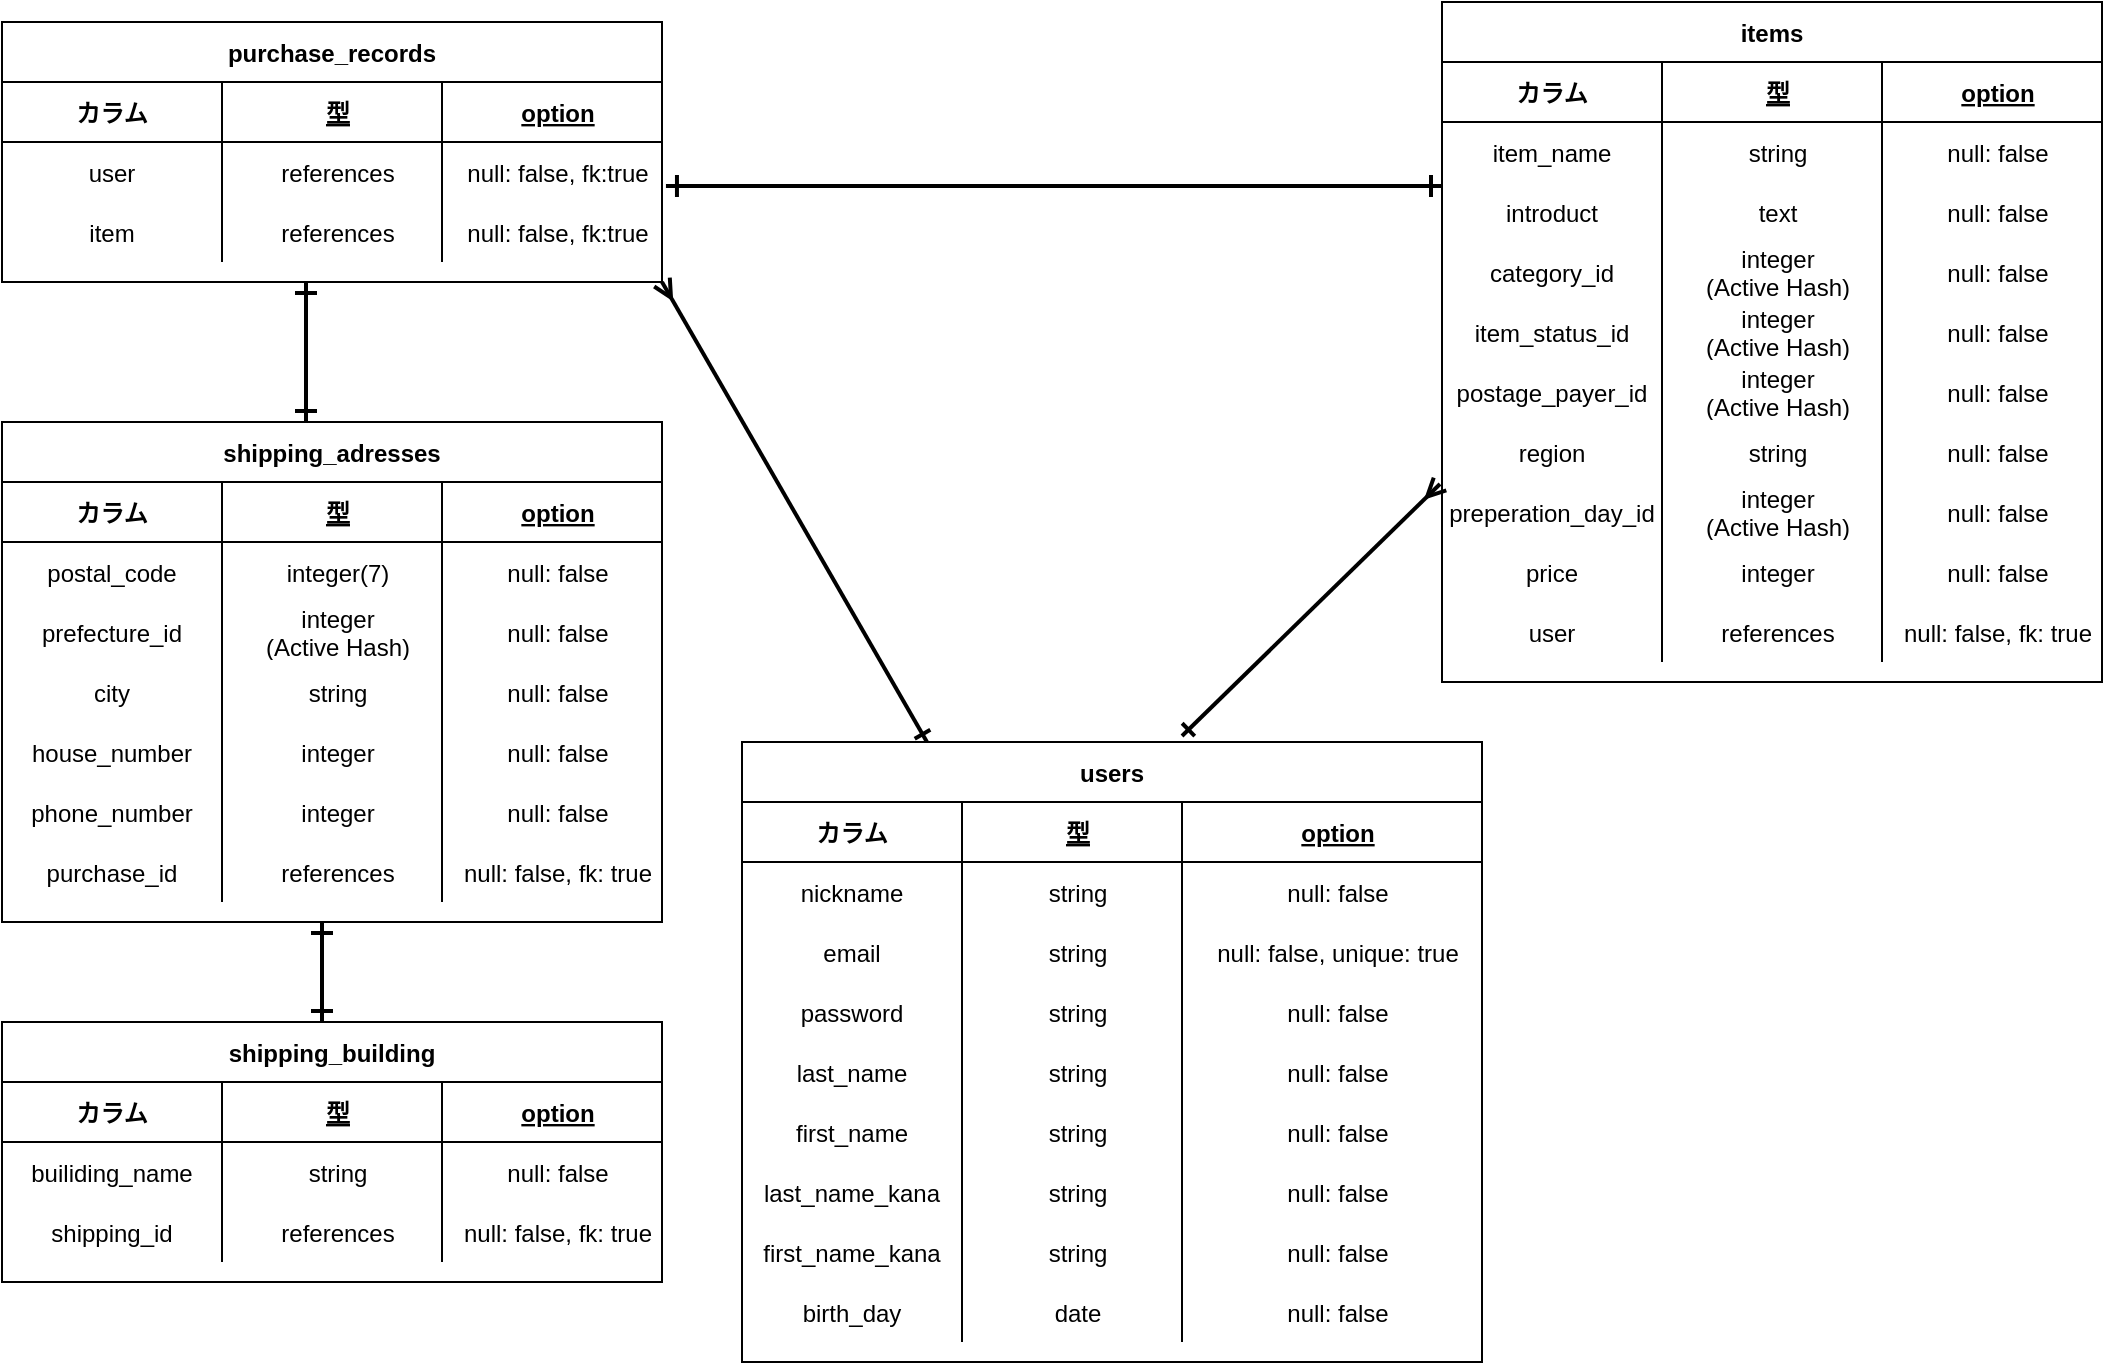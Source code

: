 <mxfile version="13.10.0" type="embed">
    <diagram id="qewc-swAJMANq8zrz1hs" name="ページ1">
        <mxGraphModel dx="733" dy="777" grid="1" gridSize="10" guides="0" tooltips="1" connect="1" arrows="1" fold="1" page="1" pageScale="1" pageWidth="1100" pageHeight="850" math="0" shadow="0">
            <root>
                <mxCell id="0"/>
                <mxCell id="1" parent="0"/>
                <mxCell id="kOQKSS9SDTLxmUSwW_S4-80" value="users" style="shape=table;startSize=30;container=1;collapsible=1;childLayout=tableLayout;fixedRows=1;rowLines=0;fontStyle=1;align=center;resizeLast=1;" parent="1" vertex="1">
                    <mxGeometry x="380" y="440" width="370" height="310" as="geometry"/>
                </mxCell>
                <mxCell id="kOQKSS9SDTLxmUSwW_S4-81" value="" style="shape=partialRectangle;collapsible=0;dropTarget=0;pointerEvents=0;fillColor=none;top=0;left=0;bottom=1;right=0;points=[[0,0.5],[1,0.5]];portConstraint=eastwest;" parent="kOQKSS9SDTLxmUSwW_S4-80" vertex="1">
                    <mxGeometry y="30" width="370" height="30" as="geometry"/>
                </mxCell>
                <mxCell id="kOQKSS9SDTLxmUSwW_S4-82" value="カラム" style="shape=partialRectangle;connectable=0;fillColor=none;top=0;left=0;bottom=0;right=0;fontStyle=1;overflow=hidden;" parent="kOQKSS9SDTLxmUSwW_S4-81" vertex="1">
                    <mxGeometry width="110" height="30" as="geometry"/>
                </mxCell>
                <mxCell id="kOQKSS9SDTLxmUSwW_S4-83" value="型" style="shape=partialRectangle;connectable=0;fillColor=none;top=0;left=0;bottom=0;right=0;align=center;spacingLeft=6;fontStyle=5;overflow=hidden;" parent="kOQKSS9SDTLxmUSwW_S4-81" vertex="1">
                    <mxGeometry x="110" width="110" height="30" as="geometry"/>
                </mxCell>
                <mxCell id="kOQKSS9SDTLxmUSwW_S4-133" value="option" style="shape=partialRectangle;connectable=0;fillColor=none;top=0;left=0;bottom=0;right=0;align=center;spacingLeft=6;fontStyle=5;overflow=hidden;" parent="kOQKSS9SDTLxmUSwW_S4-81" vertex="1">
                    <mxGeometry x="220" width="150" height="30" as="geometry"/>
                </mxCell>
                <mxCell id="kOQKSS9SDTLxmUSwW_S4-84" value="" style="shape=partialRectangle;collapsible=0;dropTarget=0;pointerEvents=0;fillColor=none;top=0;left=0;bottom=0;right=0;points=[[0,0.5],[1,0.5]];portConstraint=eastwest;" parent="kOQKSS9SDTLxmUSwW_S4-80" vertex="1">
                    <mxGeometry y="60" width="370" height="30" as="geometry"/>
                </mxCell>
                <mxCell id="kOQKSS9SDTLxmUSwW_S4-85" value="nickname" style="shape=partialRectangle;connectable=0;fillColor=none;top=0;left=0;bottom=0;right=0;editable=1;overflow=hidden;" parent="kOQKSS9SDTLxmUSwW_S4-84" vertex="1">
                    <mxGeometry width="110" height="30" as="geometry"/>
                </mxCell>
                <mxCell id="kOQKSS9SDTLxmUSwW_S4-86" value="string" style="shape=partialRectangle;connectable=0;fillColor=none;top=0;left=0;bottom=0;right=0;align=center;spacingLeft=6;overflow=hidden;" parent="kOQKSS9SDTLxmUSwW_S4-84" vertex="1">
                    <mxGeometry x="110" width="110" height="30" as="geometry"/>
                </mxCell>
                <mxCell id="kOQKSS9SDTLxmUSwW_S4-134" value="null: false" style="shape=partialRectangle;connectable=0;fillColor=none;top=0;left=0;bottom=0;right=0;align=center;spacingLeft=6;overflow=hidden;" parent="kOQKSS9SDTLxmUSwW_S4-84" vertex="1">
                    <mxGeometry x="220" width="150" height="30" as="geometry"/>
                </mxCell>
                <mxCell id="kOQKSS9SDTLxmUSwW_S4-87" value="" style="shape=partialRectangle;collapsible=0;dropTarget=0;pointerEvents=0;fillColor=none;top=0;left=0;bottom=0;right=0;points=[[0,0.5],[1,0.5]];portConstraint=eastwest;" parent="kOQKSS9SDTLxmUSwW_S4-80" vertex="1">
                    <mxGeometry y="90" width="370" height="30" as="geometry"/>
                </mxCell>
                <mxCell id="kOQKSS9SDTLxmUSwW_S4-88" value="email" style="shape=partialRectangle;connectable=0;fillColor=none;top=0;left=0;bottom=0;right=0;editable=1;overflow=hidden;" parent="kOQKSS9SDTLxmUSwW_S4-87" vertex="1">
                    <mxGeometry width="110" height="30" as="geometry"/>
                </mxCell>
                <mxCell id="kOQKSS9SDTLxmUSwW_S4-89" value="string" style="shape=partialRectangle;connectable=0;fillColor=none;top=0;left=0;bottom=0;right=0;align=center;spacingLeft=6;overflow=hidden;" parent="kOQKSS9SDTLxmUSwW_S4-87" vertex="1">
                    <mxGeometry x="110" width="110" height="30" as="geometry"/>
                </mxCell>
                <mxCell id="kOQKSS9SDTLxmUSwW_S4-135" value="null: false, unique: true" style="shape=partialRectangle;connectable=0;fillColor=none;top=0;left=0;bottom=0;right=0;align=center;spacingLeft=6;overflow=hidden;" parent="kOQKSS9SDTLxmUSwW_S4-87" vertex="1">
                    <mxGeometry x="220" width="150" height="30" as="geometry"/>
                </mxCell>
                <mxCell id="kOQKSS9SDTLxmUSwW_S4-90" value="" style="shape=partialRectangle;collapsible=0;dropTarget=0;pointerEvents=0;fillColor=none;top=0;left=0;bottom=0;right=0;points=[[0,0.5],[1,0.5]];portConstraint=eastwest;" parent="kOQKSS9SDTLxmUSwW_S4-80" vertex="1">
                    <mxGeometry y="120" width="370" height="30" as="geometry"/>
                </mxCell>
                <mxCell id="kOQKSS9SDTLxmUSwW_S4-91" value="password" style="shape=partialRectangle;connectable=0;fillColor=none;top=0;left=0;bottom=0;right=0;editable=1;overflow=hidden;" parent="kOQKSS9SDTLxmUSwW_S4-90" vertex="1">
                    <mxGeometry width="110" height="30" as="geometry"/>
                </mxCell>
                <mxCell id="kOQKSS9SDTLxmUSwW_S4-92" value="string" style="shape=partialRectangle;connectable=0;fillColor=none;top=0;left=0;bottom=0;right=0;align=center;spacingLeft=6;overflow=hidden;" parent="kOQKSS9SDTLxmUSwW_S4-90" vertex="1">
                    <mxGeometry x="110" width="110" height="30" as="geometry"/>
                </mxCell>
                <mxCell id="kOQKSS9SDTLxmUSwW_S4-136" value="null: false" style="shape=partialRectangle;connectable=0;fillColor=none;top=0;left=0;bottom=0;right=0;align=center;spacingLeft=6;overflow=hidden;" parent="kOQKSS9SDTLxmUSwW_S4-90" vertex="1">
                    <mxGeometry x="220" width="150" height="30" as="geometry"/>
                </mxCell>
                <mxCell id="kOQKSS9SDTLxmUSwW_S4-93" value="" style="shape=partialRectangle;collapsible=0;dropTarget=0;pointerEvents=0;fillColor=none;top=0;left=0;bottom=0;right=0;points=[[0,0.5],[1,0.5]];portConstraint=eastwest;" parent="kOQKSS9SDTLxmUSwW_S4-80" vertex="1">
                    <mxGeometry y="150" width="370" height="30" as="geometry"/>
                </mxCell>
                <mxCell id="kOQKSS9SDTLxmUSwW_S4-94" value="last_name" style="shape=partialRectangle;connectable=0;fillColor=none;top=0;left=0;bottom=0;right=0;editable=1;overflow=hidden;" parent="kOQKSS9SDTLxmUSwW_S4-93" vertex="1">
                    <mxGeometry width="110" height="30" as="geometry"/>
                </mxCell>
                <mxCell id="kOQKSS9SDTLxmUSwW_S4-95" value="string" style="shape=partialRectangle;connectable=0;fillColor=none;top=0;left=0;bottom=0;right=0;align=center;spacingLeft=6;overflow=hidden;" parent="kOQKSS9SDTLxmUSwW_S4-93" vertex="1">
                    <mxGeometry x="110" width="110" height="30" as="geometry"/>
                </mxCell>
                <mxCell id="kOQKSS9SDTLxmUSwW_S4-137" value="null: false" style="shape=partialRectangle;connectable=0;fillColor=none;top=0;left=0;bottom=0;right=0;align=center;spacingLeft=6;overflow=hidden;" parent="kOQKSS9SDTLxmUSwW_S4-93" vertex="1">
                    <mxGeometry x="220" width="150" height="30" as="geometry"/>
                </mxCell>
                <mxCell id="kOQKSS9SDTLxmUSwW_S4-96" value="" style="shape=partialRectangle;collapsible=0;dropTarget=0;pointerEvents=0;fillColor=none;top=0;left=0;bottom=0;right=0;points=[[0,0.5],[1,0.5]];portConstraint=eastwest;" parent="kOQKSS9SDTLxmUSwW_S4-80" vertex="1">
                    <mxGeometry y="180" width="370" height="30" as="geometry"/>
                </mxCell>
                <mxCell id="kOQKSS9SDTLxmUSwW_S4-97" value="first_name" style="shape=partialRectangle;connectable=0;fillColor=none;top=0;left=0;bottom=0;right=0;editable=1;overflow=hidden;" parent="kOQKSS9SDTLxmUSwW_S4-96" vertex="1">
                    <mxGeometry width="110" height="30" as="geometry"/>
                </mxCell>
                <mxCell id="kOQKSS9SDTLxmUSwW_S4-98" value="string" style="shape=partialRectangle;connectable=0;fillColor=none;top=0;left=0;bottom=0;right=0;align=center;spacingLeft=6;overflow=hidden;" parent="kOQKSS9SDTLxmUSwW_S4-96" vertex="1">
                    <mxGeometry x="110" width="110" height="30" as="geometry"/>
                </mxCell>
                <mxCell id="kOQKSS9SDTLxmUSwW_S4-138" value="null: false" style="shape=partialRectangle;connectable=0;fillColor=none;top=0;left=0;bottom=0;right=0;align=center;spacingLeft=6;overflow=hidden;" parent="kOQKSS9SDTLxmUSwW_S4-96" vertex="1">
                    <mxGeometry x="220" width="150" height="30" as="geometry"/>
                </mxCell>
                <mxCell id="kOQKSS9SDTLxmUSwW_S4-99" value="" style="shape=partialRectangle;collapsible=0;dropTarget=0;pointerEvents=0;fillColor=none;top=0;left=0;bottom=0;right=0;points=[[0,0.5],[1,0.5]];portConstraint=eastwest;" parent="kOQKSS9SDTLxmUSwW_S4-80" vertex="1">
                    <mxGeometry y="210" width="370" height="30" as="geometry"/>
                </mxCell>
                <mxCell id="kOQKSS9SDTLxmUSwW_S4-100" value="last_name_kana" style="shape=partialRectangle;connectable=0;fillColor=none;top=0;left=0;bottom=0;right=0;editable=1;overflow=hidden;" parent="kOQKSS9SDTLxmUSwW_S4-99" vertex="1">
                    <mxGeometry width="110" height="30" as="geometry"/>
                </mxCell>
                <mxCell id="kOQKSS9SDTLxmUSwW_S4-101" value="string" style="shape=partialRectangle;connectable=0;fillColor=none;top=0;left=0;bottom=0;right=0;align=center;spacingLeft=6;overflow=hidden;" parent="kOQKSS9SDTLxmUSwW_S4-99" vertex="1">
                    <mxGeometry x="110" width="110" height="30" as="geometry"/>
                </mxCell>
                <mxCell id="kOQKSS9SDTLxmUSwW_S4-139" value="null: false" style="shape=partialRectangle;connectable=0;fillColor=none;top=0;left=0;bottom=0;right=0;align=center;spacingLeft=6;overflow=hidden;" parent="kOQKSS9SDTLxmUSwW_S4-99" vertex="1">
                    <mxGeometry x="220" width="150" height="30" as="geometry"/>
                </mxCell>
                <mxCell id="14" value="" style="shape=partialRectangle;collapsible=0;dropTarget=0;pointerEvents=0;fillColor=none;top=0;left=0;bottom=0;right=0;points=[[0,0.5],[1,0.5]];portConstraint=eastwest;" vertex="1" parent="kOQKSS9SDTLxmUSwW_S4-80">
                    <mxGeometry y="240" width="370" height="30" as="geometry"/>
                </mxCell>
                <mxCell id="15" value="first_name_kana" style="shape=partialRectangle;connectable=0;fillColor=none;top=0;left=0;bottom=0;right=0;editable=1;overflow=hidden;" vertex="1" parent="14">
                    <mxGeometry width="110" height="30" as="geometry"/>
                </mxCell>
                <mxCell id="16" value="string" style="shape=partialRectangle;connectable=0;fillColor=none;top=0;left=0;bottom=0;right=0;align=center;spacingLeft=6;overflow=hidden;" vertex="1" parent="14">
                    <mxGeometry x="110" width="110" height="30" as="geometry"/>
                </mxCell>
                <mxCell id="17" value="null: false" style="shape=partialRectangle;connectable=0;fillColor=none;top=0;left=0;bottom=0;right=0;align=center;spacingLeft=6;overflow=hidden;" vertex="1" parent="14">
                    <mxGeometry x="220" width="150" height="30" as="geometry"/>
                </mxCell>
                <mxCell id="18" value="" style="shape=partialRectangle;collapsible=0;dropTarget=0;pointerEvents=0;fillColor=none;top=0;left=0;bottom=0;right=0;points=[[0,0.5],[1,0.5]];portConstraint=eastwest;" vertex="1" parent="kOQKSS9SDTLxmUSwW_S4-80">
                    <mxGeometry y="270" width="370" height="30" as="geometry"/>
                </mxCell>
                <mxCell id="19" value="birth_day" style="shape=partialRectangle;connectable=0;fillColor=none;top=0;left=0;bottom=0;right=0;editable=1;overflow=hidden;" vertex="1" parent="18">
                    <mxGeometry width="110" height="30" as="geometry"/>
                </mxCell>
                <mxCell id="20" value="date" style="shape=partialRectangle;connectable=0;fillColor=none;top=0;left=0;bottom=0;right=0;align=center;spacingLeft=6;overflow=hidden;" vertex="1" parent="18">
                    <mxGeometry x="110" width="110" height="30" as="geometry"/>
                </mxCell>
                <mxCell id="21" value="null: false" style="shape=partialRectangle;connectable=0;fillColor=none;top=0;left=0;bottom=0;right=0;align=center;spacingLeft=6;overflow=hidden;" vertex="1" parent="18">
                    <mxGeometry x="220" width="150" height="30" as="geometry"/>
                </mxCell>
                <mxCell id="kOQKSS9SDTLxmUSwW_S4-153" value="items" style="shape=table;startSize=30;container=1;collapsible=1;childLayout=tableLayout;fixedRows=1;rowLines=0;fontStyle=1;align=center;resizeLast=1;" parent="1" vertex="1">
                    <mxGeometry x="730" y="70" width="330" height="340" as="geometry"/>
                </mxCell>
                <mxCell id="kOQKSS9SDTLxmUSwW_S4-154" value="" style="shape=partialRectangle;collapsible=0;dropTarget=0;pointerEvents=0;fillColor=none;top=0;left=0;bottom=1;right=0;points=[[0,0.5],[1,0.5]];portConstraint=eastwest;" parent="kOQKSS9SDTLxmUSwW_S4-153" vertex="1">
                    <mxGeometry y="30" width="330" height="30" as="geometry"/>
                </mxCell>
                <mxCell id="kOQKSS9SDTLxmUSwW_S4-155" value="カラム" style="shape=partialRectangle;connectable=0;fillColor=none;top=0;left=0;bottom=0;right=0;fontStyle=1;overflow=hidden;" parent="kOQKSS9SDTLxmUSwW_S4-154" vertex="1">
                    <mxGeometry width="110" height="30" as="geometry"/>
                </mxCell>
                <mxCell id="kOQKSS9SDTLxmUSwW_S4-156" value="型" style="shape=partialRectangle;connectable=0;fillColor=none;top=0;left=0;bottom=0;right=0;align=center;spacingLeft=6;fontStyle=5;overflow=hidden;" parent="kOQKSS9SDTLxmUSwW_S4-154" vertex="1">
                    <mxGeometry x="110" width="110" height="30" as="geometry"/>
                </mxCell>
                <mxCell id="kOQKSS9SDTLxmUSwW_S4-157" value="option" style="shape=partialRectangle;connectable=0;fillColor=none;top=0;left=0;bottom=0;right=0;align=center;spacingLeft=6;fontStyle=5;overflow=hidden;" parent="kOQKSS9SDTLxmUSwW_S4-154" vertex="1">
                    <mxGeometry x="220" width="110" height="30" as="geometry"/>
                </mxCell>
                <mxCell id="kOQKSS9SDTLxmUSwW_S4-158" value="" style="shape=partialRectangle;collapsible=0;dropTarget=0;pointerEvents=0;fillColor=none;top=0;left=0;bottom=0;right=0;points=[[0,0.5],[1,0.5]];portConstraint=eastwest;" parent="kOQKSS9SDTLxmUSwW_S4-153" vertex="1">
                    <mxGeometry y="60" width="330" height="30" as="geometry"/>
                </mxCell>
                <mxCell id="kOQKSS9SDTLxmUSwW_S4-159" value="item_name" style="shape=partialRectangle;connectable=0;fillColor=none;top=0;left=0;bottom=0;right=0;editable=1;overflow=hidden;" parent="kOQKSS9SDTLxmUSwW_S4-158" vertex="1">
                    <mxGeometry width="110" height="30" as="geometry"/>
                </mxCell>
                <mxCell id="kOQKSS9SDTLxmUSwW_S4-160" value="string" style="shape=partialRectangle;connectable=0;fillColor=none;top=0;left=0;bottom=0;right=0;align=center;spacingLeft=6;overflow=hidden;" parent="kOQKSS9SDTLxmUSwW_S4-158" vertex="1">
                    <mxGeometry x="110" width="110" height="30" as="geometry"/>
                </mxCell>
                <mxCell id="kOQKSS9SDTLxmUSwW_S4-161" value="null: false" style="shape=partialRectangle;connectable=0;fillColor=none;top=0;left=0;bottom=0;right=0;align=center;spacingLeft=6;overflow=hidden;" parent="kOQKSS9SDTLxmUSwW_S4-158" vertex="1">
                    <mxGeometry x="220" width="110" height="30" as="geometry"/>
                </mxCell>
                <mxCell id="kOQKSS9SDTLxmUSwW_S4-162" value="" style="shape=partialRectangle;collapsible=0;dropTarget=0;pointerEvents=0;fillColor=none;top=0;left=0;bottom=0;right=0;points=[[0,0.5],[1,0.5]];portConstraint=eastwest;" parent="kOQKSS9SDTLxmUSwW_S4-153" vertex="1">
                    <mxGeometry y="90" width="330" height="30" as="geometry"/>
                </mxCell>
                <mxCell id="kOQKSS9SDTLxmUSwW_S4-163" value="introduct" style="shape=partialRectangle;connectable=0;fillColor=none;top=0;left=0;bottom=0;right=0;editable=1;overflow=hidden;" parent="kOQKSS9SDTLxmUSwW_S4-162" vertex="1">
                    <mxGeometry width="110" height="30" as="geometry"/>
                </mxCell>
                <mxCell id="kOQKSS9SDTLxmUSwW_S4-164" value="text" style="shape=partialRectangle;connectable=0;fillColor=none;top=0;left=0;bottom=0;right=0;align=center;spacingLeft=6;overflow=hidden;" parent="kOQKSS9SDTLxmUSwW_S4-162" vertex="1">
                    <mxGeometry x="110" width="110" height="30" as="geometry"/>
                </mxCell>
                <mxCell id="kOQKSS9SDTLxmUSwW_S4-165" value="null: false" style="shape=partialRectangle;connectable=0;fillColor=none;top=0;left=0;bottom=0;right=0;align=center;spacingLeft=6;overflow=hidden;" parent="kOQKSS9SDTLxmUSwW_S4-162" vertex="1">
                    <mxGeometry x="220" width="110" height="30" as="geometry"/>
                </mxCell>
                <mxCell id="kOQKSS9SDTLxmUSwW_S4-166" value="" style="shape=partialRectangle;collapsible=0;dropTarget=0;pointerEvents=0;fillColor=none;top=0;left=0;bottom=0;right=0;points=[[0,0.5],[1,0.5]];portConstraint=eastwest;" parent="kOQKSS9SDTLxmUSwW_S4-153" vertex="1">
                    <mxGeometry y="120" width="330" height="30" as="geometry"/>
                </mxCell>
                <mxCell id="kOQKSS9SDTLxmUSwW_S4-167" value="category_id" style="shape=partialRectangle;connectable=0;fillColor=none;top=0;left=0;bottom=0;right=0;editable=1;overflow=hidden;" parent="kOQKSS9SDTLxmUSwW_S4-166" vertex="1">
                    <mxGeometry width="110" height="30" as="geometry"/>
                </mxCell>
                <mxCell id="kOQKSS9SDTLxmUSwW_S4-168" value="integer&#10;(Active Hash)" style="shape=partialRectangle;connectable=0;fillColor=none;top=0;left=0;bottom=0;right=0;align=center;spacingLeft=6;overflow=hidden;" parent="kOQKSS9SDTLxmUSwW_S4-166" vertex="1">
                    <mxGeometry x="110" width="110" height="30" as="geometry"/>
                </mxCell>
                <mxCell id="kOQKSS9SDTLxmUSwW_S4-169" value="null: false" style="shape=partialRectangle;connectable=0;fillColor=none;top=0;left=0;bottom=0;right=0;align=center;spacingLeft=6;overflow=hidden;" parent="kOQKSS9SDTLxmUSwW_S4-166" vertex="1">
                    <mxGeometry x="220" width="110" height="30" as="geometry"/>
                </mxCell>
                <mxCell id="kOQKSS9SDTLxmUSwW_S4-170" value="" style="shape=partialRectangle;collapsible=0;dropTarget=0;pointerEvents=0;fillColor=none;top=0;left=0;bottom=0;right=0;points=[[0,0.5],[1,0.5]];portConstraint=eastwest;" parent="kOQKSS9SDTLxmUSwW_S4-153" vertex="1">
                    <mxGeometry y="150" width="330" height="30" as="geometry"/>
                </mxCell>
                <mxCell id="kOQKSS9SDTLxmUSwW_S4-171" value="item_status_id" style="shape=partialRectangle;connectable=0;fillColor=none;top=0;left=0;bottom=0;right=0;editable=1;overflow=hidden;" parent="kOQKSS9SDTLxmUSwW_S4-170" vertex="1">
                    <mxGeometry width="110" height="30" as="geometry"/>
                </mxCell>
                <mxCell id="kOQKSS9SDTLxmUSwW_S4-172" value="integer&#10;(Active Hash)" style="shape=partialRectangle;connectable=0;fillColor=none;top=0;left=0;bottom=0;right=0;align=center;spacingLeft=6;overflow=hidden;" parent="kOQKSS9SDTLxmUSwW_S4-170" vertex="1">
                    <mxGeometry x="110" width="110" height="30" as="geometry"/>
                </mxCell>
                <mxCell id="kOQKSS9SDTLxmUSwW_S4-173" value="null: false" style="shape=partialRectangle;connectable=0;fillColor=none;top=0;left=0;bottom=0;right=0;align=center;spacingLeft=6;overflow=hidden;" parent="kOQKSS9SDTLxmUSwW_S4-170" vertex="1">
                    <mxGeometry x="220" width="110" height="30" as="geometry"/>
                </mxCell>
                <mxCell id="kOQKSS9SDTLxmUSwW_S4-174" value="" style="shape=partialRectangle;collapsible=0;dropTarget=0;pointerEvents=0;fillColor=none;top=0;left=0;bottom=0;right=0;points=[[0,0.5],[1,0.5]];portConstraint=eastwest;" parent="kOQKSS9SDTLxmUSwW_S4-153" vertex="1">
                    <mxGeometry y="180" width="330" height="30" as="geometry"/>
                </mxCell>
                <mxCell id="kOQKSS9SDTLxmUSwW_S4-175" value="postage_payer_id" style="shape=partialRectangle;connectable=0;fillColor=none;top=0;left=0;bottom=0;right=0;editable=1;overflow=hidden;" parent="kOQKSS9SDTLxmUSwW_S4-174" vertex="1">
                    <mxGeometry width="110" height="30" as="geometry"/>
                </mxCell>
                <mxCell id="kOQKSS9SDTLxmUSwW_S4-176" value="integer&#10;(Active Hash)" style="shape=partialRectangle;connectable=0;fillColor=none;top=0;left=0;bottom=0;right=0;align=center;spacingLeft=6;overflow=hidden;" parent="kOQKSS9SDTLxmUSwW_S4-174" vertex="1">
                    <mxGeometry x="110" width="110" height="30" as="geometry"/>
                </mxCell>
                <mxCell id="kOQKSS9SDTLxmUSwW_S4-177" value="null: false" style="shape=partialRectangle;connectable=0;fillColor=none;top=0;left=0;bottom=0;right=0;align=center;spacingLeft=6;overflow=hidden;" parent="kOQKSS9SDTLxmUSwW_S4-174" vertex="1">
                    <mxGeometry x="220" width="110" height="30" as="geometry"/>
                </mxCell>
                <mxCell id="kOQKSS9SDTLxmUSwW_S4-242" value="" style="shape=partialRectangle;collapsible=0;dropTarget=0;pointerEvents=0;fillColor=none;top=0;left=0;bottom=0;right=0;points=[[0,0.5],[1,0.5]];portConstraint=eastwest;" parent="kOQKSS9SDTLxmUSwW_S4-153" vertex="1">
                    <mxGeometry y="210" width="330" height="30" as="geometry"/>
                </mxCell>
                <mxCell id="kOQKSS9SDTLxmUSwW_S4-243" value="region" style="shape=partialRectangle;connectable=0;fillColor=none;top=0;left=0;bottom=0;right=0;editable=1;overflow=hidden;" parent="kOQKSS9SDTLxmUSwW_S4-242" vertex="1">
                    <mxGeometry width="110" height="30" as="geometry"/>
                </mxCell>
                <mxCell id="kOQKSS9SDTLxmUSwW_S4-244" value="string" style="shape=partialRectangle;connectable=0;fillColor=none;top=0;left=0;bottom=0;right=0;align=center;spacingLeft=6;overflow=hidden;" parent="kOQKSS9SDTLxmUSwW_S4-242" vertex="1">
                    <mxGeometry x="110" width="110" height="30" as="geometry"/>
                </mxCell>
                <mxCell id="kOQKSS9SDTLxmUSwW_S4-245" value="null: false" style="shape=partialRectangle;connectable=0;fillColor=none;top=0;left=0;bottom=0;right=0;align=center;spacingLeft=6;overflow=hidden;" parent="kOQKSS9SDTLxmUSwW_S4-242" vertex="1">
                    <mxGeometry x="220" width="110" height="30" as="geometry"/>
                </mxCell>
                <mxCell id="kOQKSS9SDTLxmUSwW_S4-178" value="" style="shape=partialRectangle;collapsible=0;dropTarget=0;pointerEvents=0;fillColor=none;top=0;left=0;bottom=0;right=0;points=[[0,0.5],[1,0.5]];portConstraint=eastwest;" parent="kOQKSS9SDTLxmUSwW_S4-153" vertex="1">
                    <mxGeometry y="240" width="330" height="30" as="geometry"/>
                </mxCell>
                <mxCell id="kOQKSS9SDTLxmUSwW_S4-179" value="preperation_day_id" style="shape=partialRectangle;connectable=0;fillColor=none;top=0;left=0;bottom=0;right=0;editable=1;overflow=hidden;" parent="kOQKSS9SDTLxmUSwW_S4-178" vertex="1">
                    <mxGeometry width="110" height="30" as="geometry"/>
                </mxCell>
                <mxCell id="kOQKSS9SDTLxmUSwW_S4-180" value="integer&#10;(Active Hash)" style="shape=partialRectangle;connectable=0;fillColor=none;top=0;left=0;bottom=0;right=0;align=center;spacingLeft=6;overflow=hidden;" parent="kOQKSS9SDTLxmUSwW_S4-178" vertex="1">
                    <mxGeometry x="110" width="110" height="30" as="geometry"/>
                </mxCell>
                <mxCell id="kOQKSS9SDTLxmUSwW_S4-181" value="null: false" style="shape=partialRectangle;connectable=0;fillColor=none;top=0;left=0;bottom=0;right=0;align=center;spacingLeft=6;overflow=hidden;" parent="kOQKSS9SDTLxmUSwW_S4-178" vertex="1">
                    <mxGeometry x="220" width="110" height="30" as="geometry"/>
                </mxCell>
                <mxCell id="kOQKSS9SDTLxmUSwW_S4-281" value="" style="shape=partialRectangle;collapsible=0;dropTarget=0;pointerEvents=0;fillColor=none;top=0;left=0;bottom=0;right=0;points=[[0,0.5],[1,0.5]];portConstraint=eastwest;" parent="kOQKSS9SDTLxmUSwW_S4-153" vertex="1">
                    <mxGeometry y="270" width="330" height="30" as="geometry"/>
                </mxCell>
                <mxCell id="kOQKSS9SDTLxmUSwW_S4-282" value="price" style="shape=partialRectangle;connectable=0;fillColor=none;top=0;left=0;bottom=0;right=0;editable=1;overflow=hidden;" parent="kOQKSS9SDTLxmUSwW_S4-281" vertex="1">
                    <mxGeometry width="110" height="30" as="geometry"/>
                </mxCell>
                <mxCell id="kOQKSS9SDTLxmUSwW_S4-283" value="integer" style="shape=partialRectangle;connectable=0;fillColor=none;top=0;left=0;bottom=0;right=0;align=center;spacingLeft=6;overflow=hidden;" parent="kOQKSS9SDTLxmUSwW_S4-281" vertex="1">
                    <mxGeometry x="110" width="110" height="30" as="geometry"/>
                </mxCell>
                <mxCell id="kOQKSS9SDTLxmUSwW_S4-284" value="null: false" style="shape=partialRectangle;connectable=0;fillColor=none;top=0;left=0;bottom=0;right=0;align=center;spacingLeft=6;overflow=hidden;" parent="kOQKSS9SDTLxmUSwW_S4-281" vertex="1">
                    <mxGeometry x="220" width="110" height="30" as="geometry"/>
                </mxCell>
                <mxCell id="2" value="" style="shape=partialRectangle;collapsible=0;dropTarget=0;pointerEvents=0;fillColor=none;top=0;left=0;bottom=0;right=0;points=[[0,0.5],[1,0.5]];portConstraint=eastwest;" parent="kOQKSS9SDTLxmUSwW_S4-153" vertex="1">
                    <mxGeometry y="300" width="330" height="30" as="geometry"/>
                </mxCell>
                <mxCell id="3" value="user" style="shape=partialRectangle;connectable=0;fillColor=none;top=0;left=0;bottom=0;right=0;editable=1;overflow=hidden;" parent="2" vertex="1">
                    <mxGeometry width="110" height="30" as="geometry"/>
                </mxCell>
                <mxCell id="4" value="references" style="shape=partialRectangle;connectable=0;fillColor=none;top=0;left=0;bottom=0;right=0;align=center;spacingLeft=6;overflow=hidden;" parent="2" vertex="1">
                    <mxGeometry x="110" width="110" height="30" as="geometry"/>
                </mxCell>
                <mxCell id="5" value="null: false, fk: true" style="shape=partialRectangle;connectable=0;fillColor=none;top=0;left=0;bottom=0;right=0;align=center;spacingLeft=6;overflow=hidden;" parent="2" vertex="1">
                    <mxGeometry x="220" width="110" height="30" as="geometry"/>
                </mxCell>
                <mxCell id="kOQKSS9SDTLxmUSwW_S4-184" value="purchase_records" style="shape=table;startSize=30;container=1;collapsible=1;childLayout=tableLayout;fixedRows=1;rowLines=0;fontStyle=1;align=center;resizeLast=1;" parent="1" vertex="1">
                    <mxGeometry x="10" y="80" width="330" height="130" as="geometry"/>
                </mxCell>
                <mxCell id="kOQKSS9SDTLxmUSwW_S4-185" value="" style="shape=partialRectangle;collapsible=0;dropTarget=0;pointerEvents=0;fillColor=none;top=0;left=0;bottom=1;right=0;points=[[0,0.5],[1,0.5]];portConstraint=eastwest;" parent="kOQKSS9SDTLxmUSwW_S4-184" vertex="1">
                    <mxGeometry y="30" width="330" height="30" as="geometry"/>
                </mxCell>
                <mxCell id="kOQKSS9SDTLxmUSwW_S4-186" value="カラム" style="shape=partialRectangle;connectable=0;fillColor=none;top=0;left=0;bottom=0;right=0;fontStyle=1;overflow=hidden;" parent="kOQKSS9SDTLxmUSwW_S4-185" vertex="1">
                    <mxGeometry width="110" height="30" as="geometry"/>
                </mxCell>
                <mxCell id="kOQKSS9SDTLxmUSwW_S4-187" value="型" style="shape=partialRectangle;connectable=0;fillColor=none;top=0;left=0;bottom=0;right=0;align=center;spacingLeft=6;fontStyle=5;overflow=hidden;" parent="kOQKSS9SDTLxmUSwW_S4-185" vertex="1">
                    <mxGeometry x="110" width="110" height="30" as="geometry"/>
                </mxCell>
                <mxCell id="kOQKSS9SDTLxmUSwW_S4-188" value="option" style="shape=partialRectangle;connectable=0;fillColor=none;top=0;left=0;bottom=0;right=0;align=center;spacingLeft=6;fontStyle=5;overflow=hidden;" parent="kOQKSS9SDTLxmUSwW_S4-185" vertex="1">
                    <mxGeometry x="220" width="110" height="30" as="geometry"/>
                </mxCell>
                <mxCell id="kOQKSS9SDTLxmUSwW_S4-189" value="" style="shape=partialRectangle;collapsible=0;dropTarget=0;pointerEvents=0;fillColor=none;top=0;left=0;bottom=0;right=0;points=[[0,0.5],[1,0.5]];portConstraint=eastwest;" parent="kOQKSS9SDTLxmUSwW_S4-184" vertex="1">
                    <mxGeometry y="60" width="330" height="30" as="geometry"/>
                </mxCell>
                <mxCell id="kOQKSS9SDTLxmUSwW_S4-190" value="user" style="shape=partialRectangle;connectable=0;fillColor=none;top=0;left=0;bottom=0;right=0;editable=1;overflow=hidden;" parent="kOQKSS9SDTLxmUSwW_S4-189" vertex="1">
                    <mxGeometry width="110" height="30" as="geometry"/>
                </mxCell>
                <mxCell id="kOQKSS9SDTLxmUSwW_S4-191" value="references" style="shape=partialRectangle;connectable=0;fillColor=none;top=0;left=0;bottom=0;right=0;align=center;spacingLeft=6;overflow=hidden;" parent="kOQKSS9SDTLxmUSwW_S4-189" vertex="1">
                    <mxGeometry x="110" width="110" height="30" as="geometry"/>
                </mxCell>
                <mxCell id="kOQKSS9SDTLxmUSwW_S4-192" value="null: false, fk:true" style="shape=partialRectangle;connectable=0;fillColor=none;top=0;left=0;bottom=0;right=0;align=center;spacingLeft=6;overflow=hidden;" parent="kOQKSS9SDTLxmUSwW_S4-189" vertex="1">
                    <mxGeometry x="220" width="110" height="30" as="geometry"/>
                </mxCell>
                <mxCell id="kOQKSS9SDTLxmUSwW_S4-193" value="" style="shape=partialRectangle;collapsible=0;dropTarget=0;pointerEvents=0;fillColor=none;top=0;left=0;bottom=0;right=0;points=[[0,0.5],[1,0.5]];portConstraint=eastwest;" parent="kOQKSS9SDTLxmUSwW_S4-184" vertex="1">
                    <mxGeometry y="90" width="330" height="30" as="geometry"/>
                </mxCell>
                <mxCell id="kOQKSS9SDTLxmUSwW_S4-194" value="item" style="shape=partialRectangle;connectable=0;fillColor=none;top=0;left=0;bottom=0;right=0;editable=1;overflow=hidden;" parent="kOQKSS9SDTLxmUSwW_S4-193" vertex="1">
                    <mxGeometry width="110" height="30" as="geometry"/>
                </mxCell>
                <mxCell id="kOQKSS9SDTLxmUSwW_S4-195" value="references" style="shape=partialRectangle;connectable=0;fillColor=none;top=0;left=0;bottom=0;right=0;align=center;spacingLeft=6;overflow=hidden;" parent="kOQKSS9SDTLxmUSwW_S4-193" vertex="1">
                    <mxGeometry x="110" width="110" height="30" as="geometry"/>
                </mxCell>
                <mxCell id="kOQKSS9SDTLxmUSwW_S4-196" value="null: false, fk:true" style="shape=partialRectangle;connectable=0;fillColor=none;top=0;left=0;bottom=0;right=0;align=center;spacingLeft=6;overflow=hidden;" parent="kOQKSS9SDTLxmUSwW_S4-193" vertex="1">
                    <mxGeometry x="220" width="110" height="30" as="geometry"/>
                </mxCell>
                <mxCell id="kOQKSS9SDTLxmUSwW_S4-213" value="shipping_adresses" style="shape=table;startSize=30;container=1;collapsible=1;childLayout=tableLayout;fixedRows=1;rowLines=0;fontStyle=1;align=center;resizeLast=1;" parent="1" vertex="1">
                    <mxGeometry x="10" y="280" width="330" height="250" as="geometry"/>
                </mxCell>
                <mxCell id="kOQKSS9SDTLxmUSwW_S4-214" value="" style="shape=partialRectangle;collapsible=0;dropTarget=0;pointerEvents=0;fillColor=none;top=0;left=0;bottom=1;right=0;points=[[0,0.5],[1,0.5]];portConstraint=eastwest;" parent="kOQKSS9SDTLxmUSwW_S4-213" vertex="1">
                    <mxGeometry y="30" width="330" height="30" as="geometry"/>
                </mxCell>
                <mxCell id="kOQKSS9SDTLxmUSwW_S4-215" value="カラム" style="shape=partialRectangle;connectable=0;fillColor=none;top=0;left=0;bottom=0;right=0;fontStyle=1;overflow=hidden;" parent="kOQKSS9SDTLxmUSwW_S4-214" vertex="1">
                    <mxGeometry width="110" height="30" as="geometry"/>
                </mxCell>
                <mxCell id="kOQKSS9SDTLxmUSwW_S4-216" value="型" style="shape=partialRectangle;connectable=0;fillColor=none;top=0;left=0;bottom=0;right=0;align=center;spacingLeft=6;fontStyle=5;overflow=hidden;" parent="kOQKSS9SDTLxmUSwW_S4-214" vertex="1">
                    <mxGeometry x="110" width="110" height="30" as="geometry"/>
                </mxCell>
                <mxCell id="kOQKSS9SDTLxmUSwW_S4-217" value="option" style="shape=partialRectangle;connectable=0;fillColor=none;top=0;left=0;bottom=0;right=0;align=center;spacingLeft=6;fontStyle=5;overflow=hidden;" parent="kOQKSS9SDTLxmUSwW_S4-214" vertex="1">
                    <mxGeometry x="220" width="110" height="30" as="geometry"/>
                </mxCell>
                <mxCell id="kOQKSS9SDTLxmUSwW_S4-218" value="" style="shape=partialRectangle;collapsible=0;dropTarget=0;pointerEvents=0;fillColor=none;top=0;left=0;bottom=0;right=0;points=[[0,0.5],[1,0.5]];portConstraint=eastwest;" parent="kOQKSS9SDTLxmUSwW_S4-213" vertex="1">
                    <mxGeometry y="60" width="330" height="30" as="geometry"/>
                </mxCell>
                <mxCell id="kOQKSS9SDTLxmUSwW_S4-219" value="postal_code" style="shape=partialRectangle;connectable=0;fillColor=none;top=0;left=0;bottom=0;right=0;editable=1;overflow=hidden;" parent="kOQKSS9SDTLxmUSwW_S4-218" vertex="1">
                    <mxGeometry width="110" height="30" as="geometry"/>
                </mxCell>
                <mxCell id="kOQKSS9SDTLxmUSwW_S4-220" value="integer(7)" style="shape=partialRectangle;connectable=0;fillColor=none;top=0;left=0;bottom=0;right=0;align=center;spacingLeft=6;overflow=hidden;" parent="kOQKSS9SDTLxmUSwW_S4-218" vertex="1">
                    <mxGeometry x="110" width="110" height="30" as="geometry"/>
                </mxCell>
                <mxCell id="kOQKSS9SDTLxmUSwW_S4-221" value="null: false" style="shape=partialRectangle;connectable=0;fillColor=none;top=0;left=0;bottom=0;right=0;align=center;spacingLeft=6;overflow=hidden;" parent="kOQKSS9SDTLxmUSwW_S4-218" vertex="1">
                    <mxGeometry x="220" width="110" height="30" as="geometry"/>
                </mxCell>
                <mxCell id="kOQKSS9SDTLxmUSwW_S4-222" value="" style="shape=partialRectangle;collapsible=0;dropTarget=0;pointerEvents=0;fillColor=none;top=0;left=0;bottom=0;right=0;points=[[0,0.5],[1,0.5]];portConstraint=eastwest;" parent="kOQKSS9SDTLxmUSwW_S4-213" vertex="1">
                    <mxGeometry y="90" width="330" height="30" as="geometry"/>
                </mxCell>
                <mxCell id="kOQKSS9SDTLxmUSwW_S4-223" value="prefecture_id" style="shape=partialRectangle;connectable=0;fillColor=none;top=0;left=0;bottom=0;right=0;editable=1;overflow=hidden;" parent="kOQKSS9SDTLxmUSwW_S4-222" vertex="1">
                    <mxGeometry width="110" height="30" as="geometry"/>
                </mxCell>
                <mxCell id="kOQKSS9SDTLxmUSwW_S4-224" value="integer&#10;(Active Hash)" style="shape=partialRectangle;connectable=0;fillColor=none;top=0;left=0;bottom=0;right=0;align=center;spacingLeft=6;overflow=hidden;" parent="kOQKSS9SDTLxmUSwW_S4-222" vertex="1">
                    <mxGeometry x="110" width="110" height="30" as="geometry"/>
                </mxCell>
                <mxCell id="kOQKSS9SDTLxmUSwW_S4-225" value="null: false" style="shape=partialRectangle;connectable=0;fillColor=none;top=0;left=0;bottom=0;right=0;align=center;spacingLeft=6;overflow=hidden;" parent="kOQKSS9SDTLxmUSwW_S4-222" vertex="1">
                    <mxGeometry x="220" width="110" height="30" as="geometry"/>
                </mxCell>
                <mxCell id="kOQKSS9SDTLxmUSwW_S4-226" value="" style="shape=partialRectangle;collapsible=0;dropTarget=0;pointerEvents=0;fillColor=none;top=0;left=0;bottom=0;right=0;points=[[0,0.5],[1,0.5]];portConstraint=eastwest;" parent="kOQKSS9SDTLxmUSwW_S4-213" vertex="1">
                    <mxGeometry y="120" width="330" height="30" as="geometry"/>
                </mxCell>
                <mxCell id="kOQKSS9SDTLxmUSwW_S4-227" value="city" style="shape=partialRectangle;connectable=0;fillColor=none;top=0;left=0;bottom=0;right=0;editable=1;overflow=hidden;" parent="kOQKSS9SDTLxmUSwW_S4-226" vertex="1">
                    <mxGeometry width="110" height="30" as="geometry"/>
                </mxCell>
                <mxCell id="kOQKSS9SDTLxmUSwW_S4-228" value="string" style="shape=partialRectangle;connectable=0;fillColor=none;top=0;left=0;bottom=0;right=0;align=center;spacingLeft=6;overflow=hidden;" parent="kOQKSS9SDTLxmUSwW_S4-226" vertex="1">
                    <mxGeometry x="110" width="110" height="30" as="geometry"/>
                </mxCell>
                <mxCell id="kOQKSS9SDTLxmUSwW_S4-229" value="null: false" style="shape=partialRectangle;connectable=0;fillColor=none;top=0;left=0;bottom=0;right=0;align=center;spacingLeft=6;overflow=hidden;" parent="kOQKSS9SDTLxmUSwW_S4-226" vertex="1">
                    <mxGeometry x="220" width="110" height="30" as="geometry"/>
                </mxCell>
                <mxCell id="kOQKSS9SDTLxmUSwW_S4-230" value="" style="shape=partialRectangle;collapsible=0;dropTarget=0;pointerEvents=0;fillColor=none;top=0;left=0;bottom=0;right=0;points=[[0,0.5],[1,0.5]];portConstraint=eastwest;" parent="kOQKSS9SDTLxmUSwW_S4-213" vertex="1">
                    <mxGeometry y="150" width="330" height="30" as="geometry"/>
                </mxCell>
                <mxCell id="kOQKSS9SDTLxmUSwW_S4-231" value="house_number" style="shape=partialRectangle;connectable=0;fillColor=none;top=0;left=0;bottom=0;right=0;editable=1;overflow=hidden;" parent="kOQKSS9SDTLxmUSwW_S4-230" vertex="1">
                    <mxGeometry width="110" height="30" as="geometry"/>
                </mxCell>
                <mxCell id="kOQKSS9SDTLxmUSwW_S4-232" value="integer" style="shape=partialRectangle;connectable=0;fillColor=none;top=0;left=0;bottom=0;right=0;align=center;spacingLeft=6;overflow=hidden;" parent="kOQKSS9SDTLxmUSwW_S4-230" vertex="1">
                    <mxGeometry x="110" width="110" height="30" as="geometry"/>
                </mxCell>
                <mxCell id="kOQKSS9SDTLxmUSwW_S4-233" value="null: false" style="shape=partialRectangle;connectable=0;fillColor=none;top=0;left=0;bottom=0;right=0;align=center;spacingLeft=6;overflow=hidden;" parent="kOQKSS9SDTLxmUSwW_S4-230" vertex="1">
                    <mxGeometry x="220" width="110" height="30" as="geometry"/>
                </mxCell>
                <mxCell id="kOQKSS9SDTLxmUSwW_S4-238" value="" style="shape=partialRectangle;collapsible=0;dropTarget=0;pointerEvents=0;fillColor=none;top=0;left=0;bottom=0;right=0;points=[[0,0.5],[1,0.5]];portConstraint=eastwest;" parent="kOQKSS9SDTLxmUSwW_S4-213" vertex="1">
                    <mxGeometry y="180" width="330" height="30" as="geometry"/>
                </mxCell>
                <mxCell id="kOQKSS9SDTLxmUSwW_S4-239" value="phone_number" style="shape=partialRectangle;connectable=0;fillColor=none;top=0;left=0;bottom=0;right=0;editable=1;overflow=hidden;" parent="kOQKSS9SDTLxmUSwW_S4-238" vertex="1">
                    <mxGeometry width="110" height="30" as="geometry"/>
                </mxCell>
                <mxCell id="kOQKSS9SDTLxmUSwW_S4-240" value="integer" style="shape=partialRectangle;connectable=0;fillColor=none;top=0;left=0;bottom=0;right=0;align=center;spacingLeft=6;overflow=hidden;" parent="kOQKSS9SDTLxmUSwW_S4-238" vertex="1">
                    <mxGeometry x="110" width="110" height="30" as="geometry"/>
                </mxCell>
                <mxCell id="kOQKSS9SDTLxmUSwW_S4-241" value="null: false" style="shape=partialRectangle;connectable=0;fillColor=none;top=0;left=0;bottom=0;right=0;align=center;spacingLeft=6;overflow=hidden;" parent="kOQKSS9SDTLxmUSwW_S4-238" vertex="1">
                    <mxGeometry x="220" width="110" height="30" as="geometry"/>
                </mxCell>
                <mxCell id="kOQKSS9SDTLxmUSwW_S4-276" value="" style="shape=partialRectangle;collapsible=0;dropTarget=0;pointerEvents=0;fillColor=none;top=0;left=0;bottom=0;right=0;points=[[0,0.5],[1,0.5]];portConstraint=eastwest;" parent="kOQKSS9SDTLxmUSwW_S4-213" vertex="1">
                    <mxGeometry y="210" width="330" height="30" as="geometry"/>
                </mxCell>
                <mxCell id="kOQKSS9SDTLxmUSwW_S4-277" value="purchase_id" style="shape=partialRectangle;connectable=0;fillColor=none;top=0;left=0;bottom=0;right=0;editable=1;overflow=hidden;" parent="kOQKSS9SDTLxmUSwW_S4-276" vertex="1">
                    <mxGeometry width="110" height="30" as="geometry"/>
                </mxCell>
                <mxCell id="kOQKSS9SDTLxmUSwW_S4-278" value="references" style="shape=partialRectangle;connectable=0;fillColor=none;top=0;left=0;bottom=0;right=0;align=center;spacingLeft=6;overflow=hidden;" parent="kOQKSS9SDTLxmUSwW_S4-276" vertex="1">
                    <mxGeometry x="110" width="110" height="30" as="geometry"/>
                </mxCell>
                <mxCell id="kOQKSS9SDTLxmUSwW_S4-279" value="null: false, fk: true" style="shape=partialRectangle;connectable=0;fillColor=none;top=0;left=0;bottom=0;right=0;align=center;spacingLeft=6;overflow=hidden;" parent="kOQKSS9SDTLxmUSwW_S4-276" vertex="1">
                    <mxGeometry x="220" width="110" height="30" as="geometry"/>
                </mxCell>
                <mxCell id="kOQKSS9SDTLxmUSwW_S4-275" value="" style="endArrow=ERone;html=1;rounded=0;endFill=0;startArrow=ERone;startFill=0;strokeWidth=2;endSize=8;startSize=8;" parent="1" edge="1">
                    <mxGeometry relative="1" as="geometry">
                        <mxPoint x="162" y="210" as="sourcePoint"/>
                        <mxPoint x="162" y="280" as="targetPoint"/>
                        <Array as="points"/>
                    </mxGeometry>
                </mxCell>
                <mxCell id="kOQKSS9SDTLxmUSwW_S4-280" value="" style="endArrow=ERone;html=1;rounded=0;startArrow=ERone;startFill=0;endFill=0;strokeWidth=2;endSize=8;startSize=8;exitX=1.006;exitY=0.733;exitDx=0;exitDy=0;exitPerimeter=0;entryX=0;entryY=1.067;entryDx=0;entryDy=0;entryPerimeter=0;" parent="1" source="kOQKSS9SDTLxmUSwW_S4-189" target="kOQKSS9SDTLxmUSwW_S4-158" edge="1">
                    <mxGeometry relative="1" as="geometry">
                        <mxPoint x="380" y="230" as="sourcePoint"/>
                        <mxPoint x="730" y="230" as="targetPoint"/>
                        <Array as="points">
                            <mxPoint x="680" y="162"/>
                        </Array>
                    </mxGeometry>
                </mxCell>
                <mxCell id="kOQKSS9SDTLxmUSwW_S4-38" value="" style="endArrow=ERone;html=1;rounded=0;strokeWidth=2;exitX=1;exitY=1;exitDx=0;exitDy=0;entryX=0.25;entryY=0;entryDx=0;entryDy=0;startArrow=ERmany;startFill=0;endFill=0;" edge="1" parent="1" source="kOQKSS9SDTLxmUSwW_S4-184" target="kOQKSS9SDTLxmUSwW_S4-80">
                    <mxGeometry relative="1" as="geometry">
                        <mxPoint x="410" y="290" as="sourcePoint"/>
                        <mxPoint x="580" y="360" as="targetPoint"/>
                    </mxGeometry>
                </mxCell>
                <mxCell id="kOQKSS9SDTLxmUSwW_S4-39" value="" style="endArrow=ERone;html=1;rounded=0;strokeWidth=2;exitX=-0.003;exitY=0.033;exitDx=0;exitDy=0;exitPerimeter=0;endFill=0;startArrow=ERmany;startFill=0;" edge="1" parent="1" source="kOQKSS9SDTLxmUSwW_S4-178">
                    <mxGeometry relative="1" as="geometry">
                        <mxPoint x="720" y="280" as="sourcePoint"/>
                        <mxPoint x="600" y="437" as="targetPoint"/>
                    </mxGeometry>
                </mxCell>
                <mxCell id="22" value="shipping_building" style="shape=table;startSize=30;container=1;collapsible=1;childLayout=tableLayout;fixedRows=1;rowLines=0;fontStyle=1;align=center;resizeLast=1;" vertex="1" parent="1">
                    <mxGeometry x="10" y="580" width="330" height="130" as="geometry"/>
                </mxCell>
                <mxCell id="23" value="" style="shape=partialRectangle;collapsible=0;dropTarget=0;pointerEvents=0;fillColor=none;top=0;left=0;bottom=1;right=0;points=[[0,0.5],[1,0.5]];portConstraint=eastwest;" vertex="1" parent="22">
                    <mxGeometry y="30" width="330" height="30" as="geometry"/>
                </mxCell>
                <mxCell id="24" value="カラム" style="shape=partialRectangle;connectable=0;fillColor=none;top=0;left=0;bottom=0;right=0;fontStyle=1;overflow=hidden;" vertex="1" parent="23">
                    <mxGeometry width="110" height="30" as="geometry"/>
                </mxCell>
                <mxCell id="25" value="型" style="shape=partialRectangle;connectable=0;fillColor=none;top=0;left=0;bottom=0;right=0;align=center;spacingLeft=6;fontStyle=5;overflow=hidden;" vertex="1" parent="23">
                    <mxGeometry x="110" width="110" height="30" as="geometry"/>
                </mxCell>
                <mxCell id="26" value="option" style="shape=partialRectangle;connectable=0;fillColor=none;top=0;left=0;bottom=0;right=0;align=center;spacingLeft=6;fontStyle=5;overflow=hidden;" vertex="1" parent="23">
                    <mxGeometry x="220" width="110" height="30" as="geometry"/>
                </mxCell>
                <mxCell id="27" value="" style="shape=partialRectangle;collapsible=0;dropTarget=0;pointerEvents=0;fillColor=none;top=0;left=0;bottom=0;right=0;points=[[0,0.5],[1,0.5]];portConstraint=eastwest;" vertex="1" parent="22">
                    <mxGeometry y="60" width="330" height="30" as="geometry"/>
                </mxCell>
                <mxCell id="28" value="builiding_name" style="shape=partialRectangle;connectable=0;fillColor=none;top=0;left=0;bottom=0;right=0;editable=1;overflow=hidden;" vertex="1" parent="27">
                    <mxGeometry width="110" height="30" as="geometry"/>
                </mxCell>
                <mxCell id="29" value="string" style="shape=partialRectangle;connectable=0;fillColor=none;top=0;left=0;bottom=0;right=0;align=center;spacingLeft=6;overflow=hidden;" vertex="1" parent="27">
                    <mxGeometry x="110" width="110" height="30" as="geometry"/>
                </mxCell>
                <mxCell id="30" value="null: false" style="shape=partialRectangle;connectable=0;fillColor=none;top=0;left=0;bottom=0;right=0;align=center;spacingLeft=6;overflow=hidden;" vertex="1" parent="27">
                    <mxGeometry x="220" width="110" height="30" as="geometry"/>
                </mxCell>
                <mxCell id="35" value="" style="shape=partialRectangle;collapsible=0;dropTarget=0;pointerEvents=0;fillColor=none;top=0;left=0;bottom=0;right=0;points=[[0,0.5],[1,0.5]];portConstraint=eastwest;" vertex="1" parent="22">
                    <mxGeometry y="90" width="330" height="30" as="geometry"/>
                </mxCell>
                <mxCell id="36" value="shipping_id" style="shape=partialRectangle;connectable=0;fillColor=none;top=0;left=0;bottom=0;right=0;editable=1;overflow=hidden;" vertex="1" parent="35">
                    <mxGeometry width="110" height="30" as="geometry"/>
                </mxCell>
                <mxCell id="37" value="references" style="shape=partialRectangle;connectable=0;fillColor=none;top=0;left=0;bottom=0;right=0;align=center;spacingLeft=6;overflow=hidden;" vertex="1" parent="35">
                    <mxGeometry x="110" width="110" height="30" as="geometry"/>
                </mxCell>
                <mxCell id="38" value="null: false, fk: true" style="shape=partialRectangle;connectable=0;fillColor=none;top=0;left=0;bottom=0;right=0;align=center;spacingLeft=6;overflow=hidden;" vertex="1" parent="35">
                    <mxGeometry x="220" width="110" height="30" as="geometry"/>
                </mxCell>
                <mxCell id="39" value="" style="endArrow=ERone;html=1;rounded=0;endFill=0;startArrow=ERone;startFill=0;strokeWidth=2;endSize=8;startSize=8;" edge="1" parent="1">
                    <mxGeometry relative="1" as="geometry">
                        <mxPoint x="170" y="530" as="sourcePoint"/>
                        <mxPoint x="170" y="580" as="targetPoint"/>
                        <Array as="points"/>
                    </mxGeometry>
                </mxCell>
            </root>
        </mxGraphModel>
    </diagram>
</mxfile>